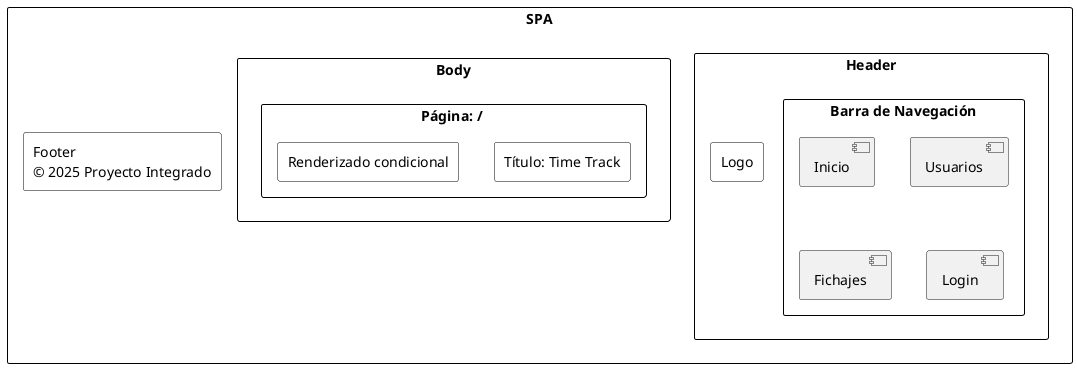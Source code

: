 @startuml
skinparam shadowing false
skinparam rectangle {
  BackgroundColor White
  BorderColor Black
}

rectangle "SPA" {
  
  rectangle "Header" {
    
      rectangle "Logo"
      rectangle "Barra de Navegación" {
        [Inicio]
        [Usuarios]
        [Fichajes]
        [Login]
     
    }
  }

  rectangle "Body" {
    rectangle "Página: / " {
      rectangle "Título: Time Track"
      rectangle "Renderizado condicional"
    }
  }

 rectangle "Footer\n© 2025 Proyecto Integrado"
}
@enduml